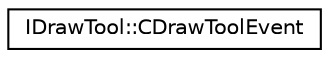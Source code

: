 digraph "类继承关系图"
{
  edge [fontname="Helvetica",fontsize="10",labelfontname="Helvetica",labelfontsize="10"];
  node [fontname="Helvetica",fontsize="10",shape=record];
  rankdir="LR";
  Node0 [label="IDrawTool::CDrawToolEvent",height=0.2,width=0.4,color="black", fillcolor="white", style="filled",URL="$class_i_draw_tool_1_1_c_draw_tool_event.html"];
}
